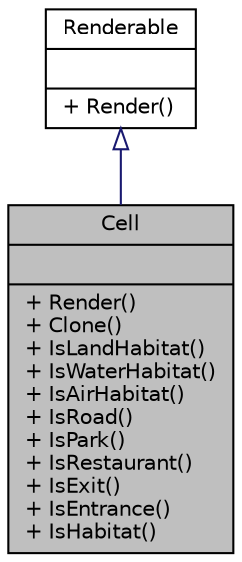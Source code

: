 digraph "Cell"
{
  edge [fontname="Helvetica",fontsize="10",labelfontname="Helvetica",labelfontsize="10"];
  node [fontname="Helvetica",fontsize="10",shape=record];
  Node1 [label="{Cell\n||+ Render()\l+ Clone()\l+ IsLandHabitat()\l+ IsWaterHabitat()\l+ IsAirHabitat()\l+ IsRoad()\l+ IsPark()\l+ IsRestaurant()\l+ IsExit()\l+ IsEntrance()\l+ IsHabitat()\l}",height=0.2,width=0.4,color="black", fillcolor="grey75", style="filled", fontcolor="black"];
  Node2 -> Node1 [dir="back",color="midnightblue",fontsize="10",style="solid",arrowtail="onormal",fontname="Helvetica"];
  Node2 [label="{Renderable\n||+ Render()\l}",height=0.2,width=0.4,color="black", fillcolor="white", style="filled",URL="$classRenderable.html"];
}
